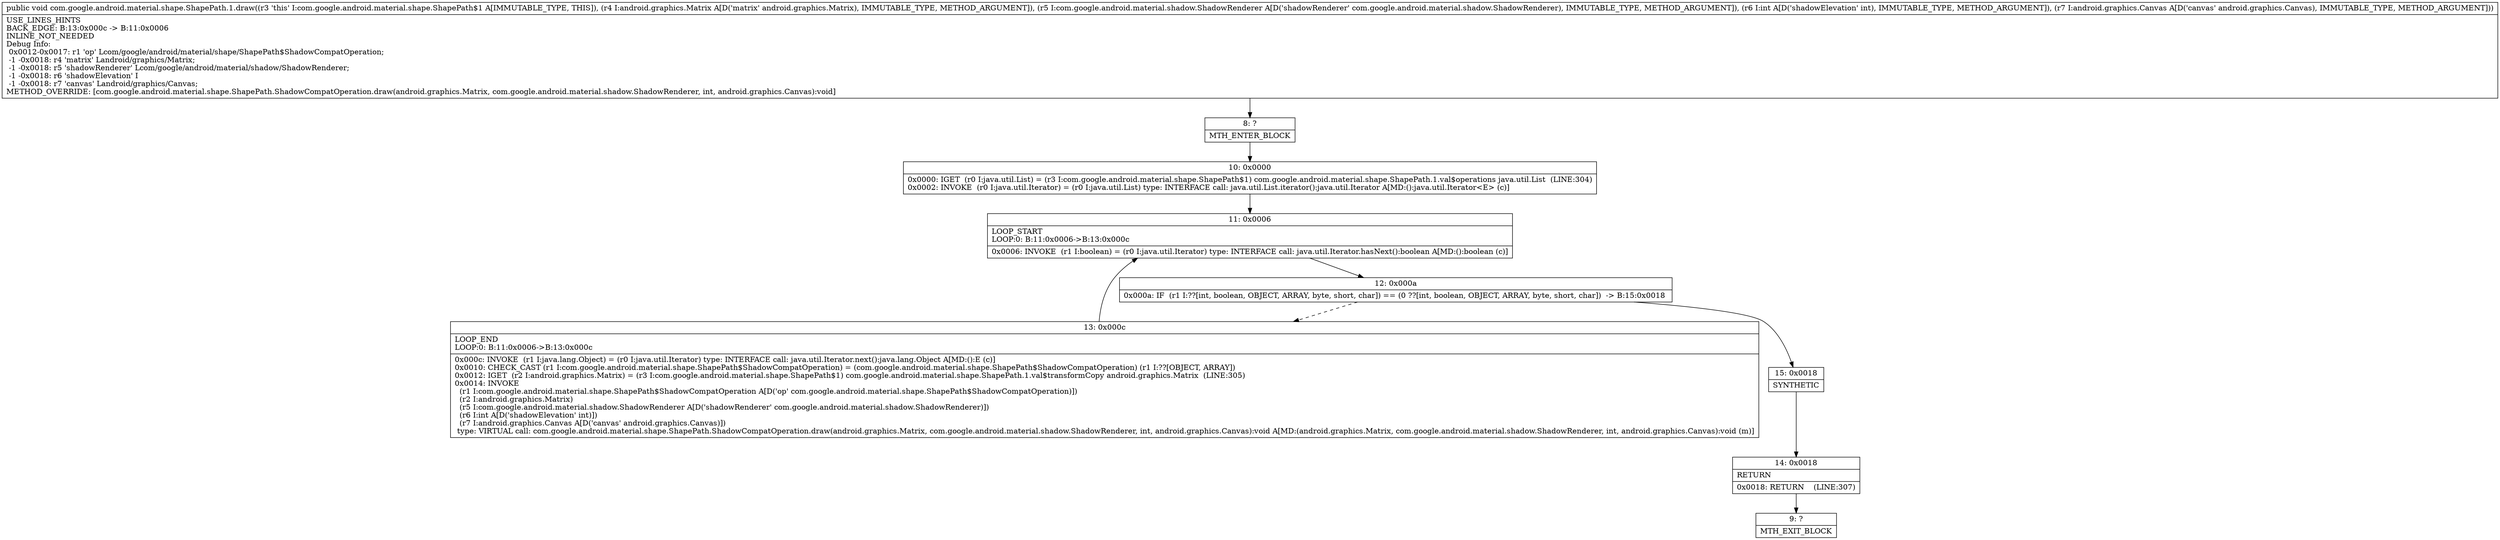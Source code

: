digraph "CFG forcom.google.android.material.shape.ShapePath.1.draw(Landroid\/graphics\/Matrix;Lcom\/google\/android\/material\/shadow\/ShadowRenderer;ILandroid\/graphics\/Canvas;)V" {
Node_8 [shape=record,label="{8\:\ ?|MTH_ENTER_BLOCK\l}"];
Node_10 [shape=record,label="{10\:\ 0x0000|0x0000: IGET  (r0 I:java.util.List) = (r3 I:com.google.android.material.shape.ShapePath$1) com.google.android.material.shape.ShapePath.1.val$operations java.util.List  (LINE:304)\l0x0002: INVOKE  (r0 I:java.util.Iterator) = (r0 I:java.util.List) type: INTERFACE call: java.util.List.iterator():java.util.Iterator A[MD:():java.util.Iterator\<E\> (c)]\l}"];
Node_11 [shape=record,label="{11\:\ 0x0006|LOOP_START\lLOOP:0: B:11:0x0006\-\>B:13:0x000c\l|0x0006: INVOKE  (r1 I:boolean) = (r0 I:java.util.Iterator) type: INTERFACE call: java.util.Iterator.hasNext():boolean A[MD:():boolean (c)]\l}"];
Node_12 [shape=record,label="{12\:\ 0x000a|0x000a: IF  (r1 I:??[int, boolean, OBJECT, ARRAY, byte, short, char]) == (0 ??[int, boolean, OBJECT, ARRAY, byte, short, char])  \-\> B:15:0x0018 \l}"];
Node_13 [shape=record,label="{13\:\ 0x000c|LOOP_END\lLOOP:0: B:11:0x0006\-\>B:13:0x000c\l|0x000c: INVOKE  (r1 I:java.lang.Object) = (r0 I:java.util.Iterator) type: INTERFACE call: java.util.Iterator.next():java.lang.Object A[MD:():E (c)]\l0x0010: CHECK_CAST (r1 I:com.google.android.material.shape.ShapePath$ShadowCompatOperation) = (com.google.android.material.shape.ShapePath$ShadowCompatOperation) (r1 I:??[OBJECT, ARRAY]) \l0x0012: IGET  (r2 I:android.graphics.Matrix) = (r3 I:com.google.android.material.shape.ShapePath$1) com.google.android.material.shape.ShapePath.1.val$transformCopy android.graphics.Matrix  (LINE:305)\l0x0014: INVOKE  \l  (r1 I:com.google.android.material.shape.ShapePath$ShadowCompatOperation A[D('op' com.google.android.material.shape.ShapePath$ShadowCompatOperation)])\l  (r2 I:android.graphics.Matrix)\l  (r5 I:com.google.android.material.shadow.ShadowRenderer A[D('shadowRenderer' com.google.android.material.shadow.ShadowRenderer)])\l  (r6 I:int A[D('shadowElevation' int)])\l  (r7 I:android.graphics.Canvas A[D('canvas' android.graphics.Canvas)])\l type: VIRTUAL call: com.google.android.material.shape.ShapePath.ShadowCompatOperation.draw(android.graphics.Matrix, com.google.android.material.shadow.ShadowRenderer, int, android.graphics.Canvas):void A[MD:(android.graphics.Matrix, com.google.android.material.shadow.ShadowRenderer, int, android.graphics.Canvas):void (m)]\l}"];
Node_15 [shape=record,label="{15\:\ 0x0018|SYNTHETIC\l}"];
Node_14 [shape=record,label="{14\:\ 0x0018|RETURN\l|0x0018: RETURN    (LINE:307)\l}"];
Node_9 [shape=record,label="{9\:\ ?|MTH_EXIT_BLOCK\l}"];
MethodNode[shape=record,label="{public void com.google.android.material.shape.ShapePath.1.draw((r3 'this' I:com.google.android.material.shape.ShapePath$1 A[IMMUTABLE_TYPE, THIS]), (r4 I:android.graphics.Matrix A[D('matrix' android.graphics.Matrix), IMMUTABLE_TYPE, METHOD_ARGUMENT]), (r5 I:com.google.android.material.shadow.ShadowRenderer A[D('shadowRenderer' com.google.android.material.shadow.ShadowRenderer), IMMUTABLE_TYPE, METHOD_ARGUMENT]), (r6 I:int A[D('shadowElevation' int), IMMUTABLE_TYPE, METHOD_ARGUMENT]), (r7 I:android.graphics.Canvas A[D('canvas' android.graphics.Canvas), IMMUTABLE_TYPE, METHOD_ARGUMENT]))  | USE_LINES_HINTS\lBACK_EDGE: B:13:0x000c \-\> B:11:0x0006\lINLINE_NOT_NEEDED\lDebug Info:\l  0x0012\-0x0017: r1 'op' Lcom\/google\/android\/material\/shape\/ShapePath$ShadowCompatOperation;\l  \-1 \-0x0018: r4 'matrix' Landroid\/graphics\/Matrix;\l  \-1 \-0x0018: r5 'shadowRenderer' Lcom\/google\/android\/material\/shadow\/ShadowRenderer;\l  \-1 \-0x0018: r6 'shadowElevation' I\l  \-1 \-0x0018: r7 'canvas' Landroid\/graphics\/Canvas;\lMETHOD_OVERRIDE: [com.google.android.material.shape.ShapePath.ShadowCompatOperation.draw(android.graphics.Matrix, com.google.android.material.shadow.ShadowRenderer, int, android.graphics.Canvas):void]\l}"];
MethodNode -> Node_8;Node_8 -> Node_10;
Node_10 -> Node_11;
Node_11 -> Node_12;
Node_12 -> Node_13[style=dashed];
Node_12 -> Node_15;
Node_13 -> Node_11;
Node_15 -> Node_14;
Node_14 -> Node_9;
}

